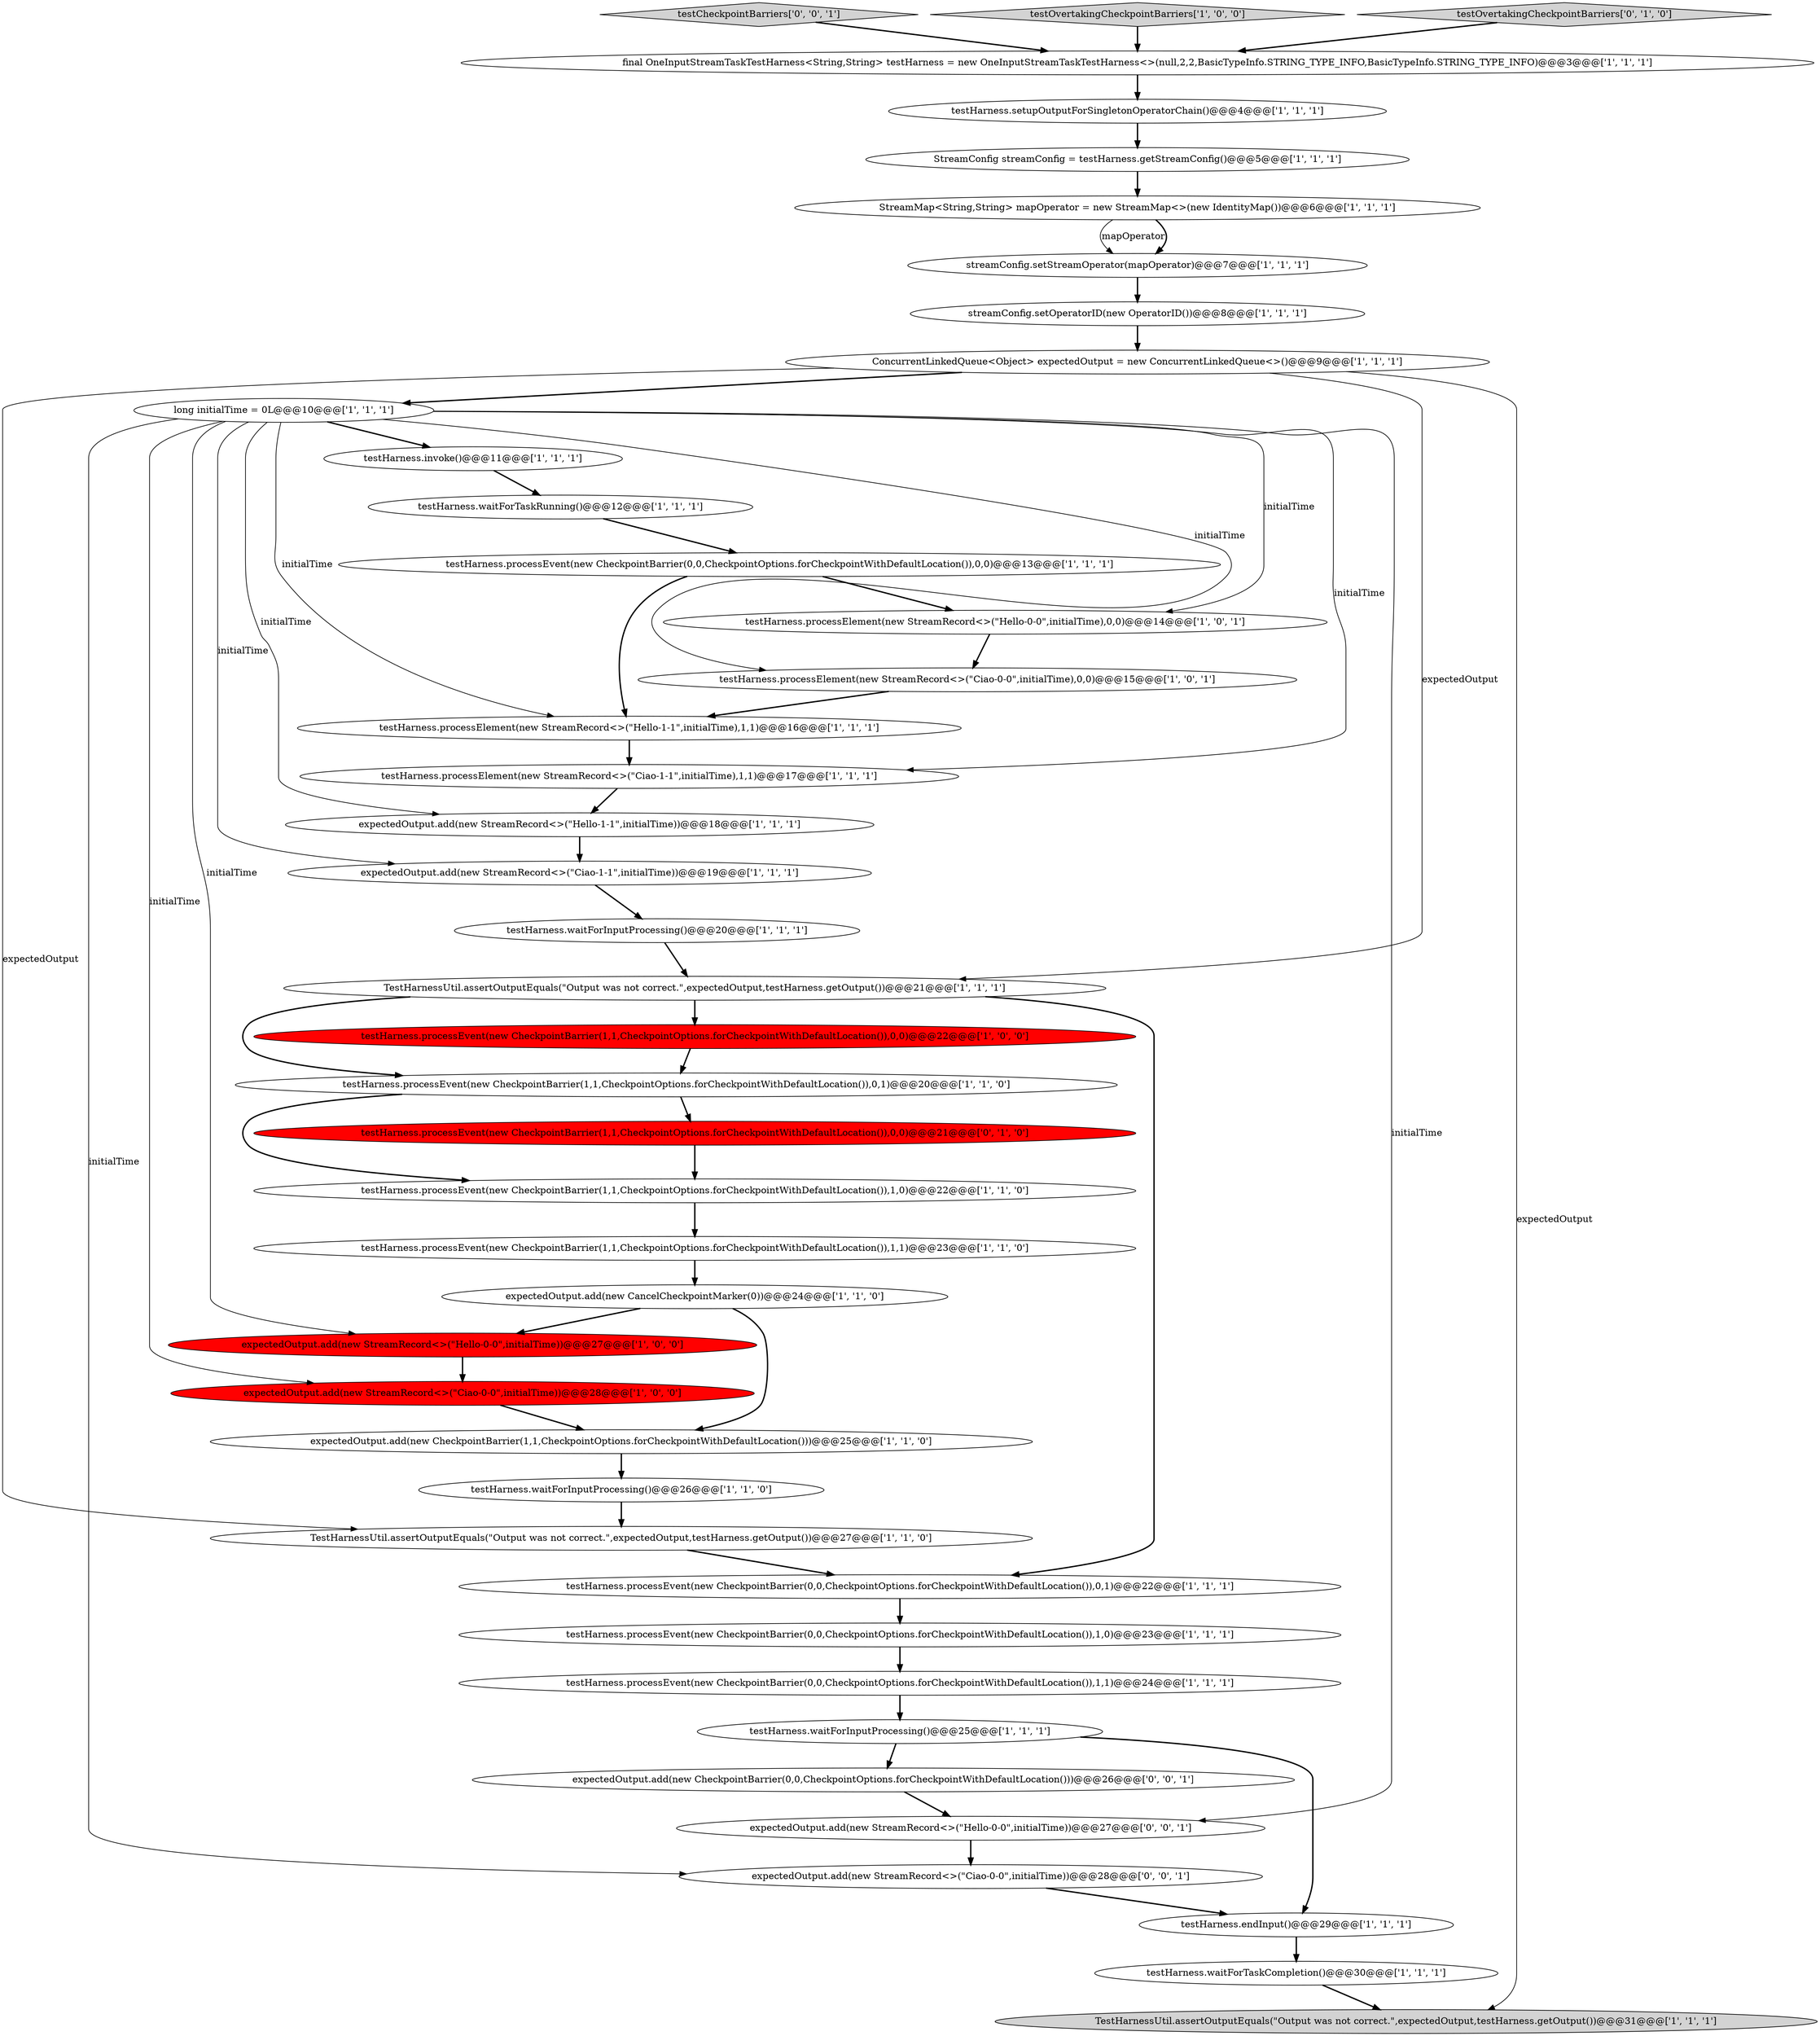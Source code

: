 digraph {
42 [style = filled, label = "expectedOutput.add(new StreamRecord<>(\"Ciao-0-0\",initialTime))@@@28@@@['0', '0', '1']", fillcolor = white, shape = ellipse image = "AAA0AAABBB3BBB"];
40 [style = filled, label = "expectedOutput.add(new StreamRecord<>(\"Hello-0-0\",initialTime))@@@27@@@['0', '0', '1']", fillcolor = white, shape = ellipse image = "AAA0AAABBB3BBB"];
13 [style = filled, label = "expectedOutput.add(new StreamRecord<>(\"Hello-1-1\",initialTime))@@@18@@@['1', '1', '1']", fillcolor = white, shape = ellipse image = "AAA0AAABBB1BBB"];
31 [style = filled, label = "testHarness.processEvent(new CheckpointBarrier(1,1,CheckpointOptions.forCheckpointWithDefaultLocation()),1,1)@@@23@@@['1', '1', '0']", fillcolor = white, shape = ellipse image = "AAA0AAABBB1BBB"];
28 [style = filled, label = "testHarness.waitForInputProcessing()@@@20@@@['1', '1', '1']", fillcolor = white, shape = ellipse image = "AAA0AAABBB1BBB"];
8 [style = filled, label = "testHarness.endInput()@@@29@@@['1', '1', '1']", fillcolor = white, shape = ellipse image = "AAA0AAABBB1BBB"];
16 [style = filled, label = "testHarness.waitForInputProcessing()@@@25@@@['1', '1', '1']", fillcolor = white, shape = ellipse image = "AAA0AAABBB1BBB"];
12 [style = filled, label = "expectedOutput.add(new CheckpointBarrier(1,1,CheckpointOptions.forCheckpointWithDefaultLocation()))@@@25@@@['1', '1', '0']", fillcolor = white, shape = ellipse image = "AAA0AAABBB1BBB"];
29 [style = filled, label = "testHarness.processEvent(new CheckpointBarrier(1,1,CheckpointOptions.forCheckpointWithDefaultLocation()),1,0)@@@22@@@['1', '1', '0']", fillcolor = white, shape = ellipse image = "AAA0AAABBB1BBB"];
34 [style = filled, label = "TestHarnessUtil.assertOutputEquals(\"Output was not correct.\",expectedOutput,testHarness.getOutput())@@@27@@@['1', '1', '0']", fillcolor = white, shape = ellipse image = "AAA0AAABBB1BBB"];
11 [style = filled, label = "testHarness.waitForTaskCompletion()@@@30@@@['1', '1', '1']", fillcolor = white, shape = ellipse image = "AAA0AAABBB1BBB"];
26 [style = filled, label = "testHarness.processElement(new StreamRecord<>(\"Hello-0-0\",initialTime),0,0)@@@14@@@['1', '0', '1']", fillcolor = white, shape = ellipse image = "AAA0AAABBB1BBB"];
35 [style = filled, label = "testHarness.processElement(new StreamRecord<>(\"Ciao-0-0\",initialTime),0,0)@@@15@@@['1', '0', '1']", fillcolor = white, shape = ellipse image = "AAA0AAABBB1BBB"];
0 [style = filled, label = "testHarness.invoke()@@@11@@@['1', '1', '1']", fillcolor = white, shape = ellipse image = "AAA0AAABBB1BBB"];
39 [style = filled, label = "expectedOutput.add(new CheckpointBarrier(0,0,CheckpointOptions.forCheckpointWithDefaultLocation()))@@@26@@@['0', '0', '1']", fillcolor = white, shape = ellipse image = "AAA0AAABBB3BBB"];
15 [style = filled, label = "ConcurrentLinkedQueue<Object> expectedOutput = new ConcurrentLinkedQueue<>()@@@9@@@['1', '1', '1']", fillcolor = white, shape = ellipse image = "AAA0AAABBB1BBB"];
20 [style = filled, label = "testHarness.waitForTaskRunning()@@@12@@@['1', '1', '1']", fillcolor = white, shape = ellipse image = "AAA0AAABBB1BBB"];
21 [style = filled, label = "testHarness.processEvent(new CheckpointBarrier(1,1,CheckpointOptions.forCheckpointWithDefaultLocation()),0,1)@@@20@@@['1', '1', '0']", fillcolor = white, shape = ellipse image = "AAA0AAABBB1BBB"];
14 [style = filled, label = "streamConfig.setStreamOperator(mapOperator)@@@7@@@['1', '1', '1']", fillcolor = white, shape = ellipse image = "AAA0AAABBB1BBB"];
30 [style = filled, label = "testHarness.processEvent(new CheckpointBarrier(1,1,CheckpointOptions.forCheckpointWithDefaultLocation()),0,0)@@@22@@@['1', '0', '0']", fillcolor = red, shape = ellipse image = "AAA1AAABBB1BBB"];
6 [style = filled, label = "long initialTime = 0L@@@10@@@['1', '1', '1']", fillcolor = white, shape = ellipse image = "AAA0AAABBB1BBB"];
1 [style = filled, label = "TestHarnessUtil.assertOutputEquals(\"Output was not correct.\",expectedOutput,testHarness.getOutput())@@@31@@@['1', '1', '1']", fillcolor = lightgray, shape = ellipse image = "AAA0AAABBB1BBB"];
37 [style = filled, label = "testHarness.processEvent(new CheckpointBarrier(1,1,CheckpointOptions.forCheckpointWithDefaultLocation()),0,0)@@@21@@@['0', '1', '0']", fillcolor = red, shape = ellipse image = "AAA1AAABBB2BBB"];
7 [style = filled, label = "testHarness.processEvent(new CheckpointBarrier(0,0,CheckpointOptions.forCheckpointWithDefaultLocation()),0,1)@@@22@@@['1', '1', '1']", fillcolor = white, shape = ellipse image = "AAA0AAABBB1BBB"];
9 [style = filled, label = "testHarness.processElement(new StreamRecord<>(\"Ciao-1-1\",initialTime),1,1)@@@17@@@['1', '1', '1']", fillcolor = white, shape = ellipse image = "AAA0AAABBB1BBB"];
22 [style = filled, label = "StreamConfig streamConfig = testHarness.getStreamConfig()@@@5@@@['1', '1', '1']", fillcolor = white, shape = ellipse image = "AAA0AAABBB1BBB"];
5 [style = filled, label = "StreamMap<String,String> mapOperator = new StreamMap<>(new IdentityMap())@@@6@@@['1', '1', '1']", fillcolor = white, shape = ellipse image = "AAA0AAABBB1BBB"];
33 [style = filled, label = "final OneInputStreamTaskTestHarness<String,String> testHarness = new OneInputStreamTaskTestHarness<>(null,2,2,BasicTypeInfo.STRING_TYPE_INFO,BasicTypeInfo.STRING_TYPE_INFO)@@@3@@@['1', '1', '1']", fillcolor = white, shape = ellipse image = "AAA0AAABBB1BBB"];
32 [style = filled, label = "testHarness.processEvent(new CheckpointBarrier(0,0,CheckpointOptions.forCheckpointWithDefaultLocation()),1,1)@@@24@@@['1', '1', '1']", fillcolor = white, shape = ellipse image = "AAA0AAABBB1BBB"];
27 [style = filled, label = "expectedOutput.add(new CancelCheckpointMarker(0))@@@24@@@['1', '1', '0']", fillcolor = white, shape = ellipse image = "AAA0AAABBB1BBB"];
41 [style = filled, label = "testCheckpointBarriers['0', '0', '1']", fillcolor = lightgray, shape = diamond image = "AAA0AAABBB3BBB"];
23 [style = filled, label = "testOvertakingCheckpointBarriers['1', '0', '0']", fillcolor = lightgray, shape = diamond image = "AAA0AAABBB1BBB"];
24 [style = filled, label = "expectedOutput.add(new StreamRecord<>(\"Hello-0-0\",initialTime))@@@27@@@['1', '0', '0']", fillcolor = red, shape = ellipse image = "AAA1AAABBB1BBB"];
18 [style = filled, label = "testHarness.processElement(new StreamRecord<>(\"Hello-1-1\",initialTime),1,1)@@@16@@@['1', '1', '1']", fillcolor = white, shape = ellipse image = "AAA0AAABBB1BBB"];
38 [style = filled, label = "testOvertakingCheckpointBarriers['0', '1', '0']", fillcolor = lightgray, shape = diamond image = "AAA0AAABBB2BBB"];
3 [style = filled, label = "TestHarnessUtil.assertOutputEquals(\"Output was not correct.\",expectedOutput,testHarness.getOutput())@@@21@@@['1', '1', '1']", fillcolor = white, shape = ellipse image = "AAA0AAABBB1BBB"];
10 [style = filled, label = "testHarness.processEvent(new CheckpointBarrier(0,0,CheckpointOptions.forCheckpointWithDefaultLocation()),0,0)@@@13@@@['1', '1', '1']", fillcolor = white, shape = ellipse image = "AAA0AAABBB1BBB"];
19 [style = filled, label = "expectedOutput.add(new StreamRecord<>(\"Ciao-1-1\",initialTime))@@@19@@@['1', '1', '1']", fillcolor = white, shape = ellipse image = "AAA0AAABBB1BBB"];
17 [style = filled, label = "testHarness.waitForInputProcessing()@@@26@@@['1', '1', '0']", fillcolor = white, shape = ellipse image = "AAA0AAABBB1BBB"];
25 [style = filled, label = "testHarness.setupOutputForSingletonOperatorChain()@@@4@@@['1', '1', '1']", fillcolor = white, shape = ellipse image = "AAA0AAABBB1BBB"];
36 [style = filled, label = "streamConfig.setOperatorID(new OperatorID())@@@8@@@['1', '1', '1']", fillcolor = white, shape = ellipse image = "AAA0AAABBB1BBB"];
4 [style = filled, label = "testHarness.processEvent(new CheckpointBarrier(0,0,CheckpointOptions.forCheckpointWithDefaultLocation()),1,0)@@@23@@@['1', '1', '1']", fillcolor = white, shape = ellipse image = "AAA0AAABBB1BBB"];
2 [style = filled, label = "expectedOutput.add(new StreamRecord<>(\"Ciao-0-0\",initialTime))@@@28@@@['1', '0', '0']", fillcolor = red, shape = ellipse image = "AAA1AAABBB1BBB"];
10->18 [style = bold, label=""];
6->18 [style = solid, label="initialTime"];
15->1 [style = solid, label="expectedOutput"];
35->18 [style = bold, label=""];
24->2 [style = bold, label=""];
25->22 [style = bold, label=""];
16->8 [style = bold, label=""];
27->12 [style = bold, label=""];
11->1 [style = bold, label=""];
6->2 [style = solid, label="initialTime"];
29->31 [style = bold, label=""];
42->8 [style = bold, label=""];
36->15 [style = bold, label=""];
12->17 [style = bold, label=""];
5->14 [style = solid, label="mapOperator"];
6->9 [style = solid, label="initialTime"];
37->29 [style = bold, label=""];
34->7 [style = bold, label=""];
15->6 [style = bold, label=""];
6->0 [style = bold, label=""];
10->26 [style = bold, label=""];
7->4 [style = bold, label=""];
5->14 [style = bold, label=""];
32->16 [style = bold, label=""];
22->5 [style = bold, label=""];
6->24 [style = solid, label="initialTime"];
2->12 [style = bold, label=""];
20->10 [style = bold, label=""];
6->42 [style = solid, label="initialTime"];
17->34 [style = bold, label=""];
13->19 [style = bold, label=""];
30->21 [style = bold, label=""];
21->37 [style = bold, label=""];
21->29 [style = bold, label=""];
23->33 [style = bold, label=""];
15->34 [style = solid, label="expectedOutput"];
6->13 [style = solid, label="initialTime"];
31->27 [style = bold, label=""];
3->7 [style = bold, label=""];
33->25 [style = bold, label=""];
39->40 [style = bold, label=""];
6->40 [style = solid, label="initialTime"];
26->35 [style = bold, label=""];
6->35 [style = solid, label="initialTime"];
18->9 [style = bold, label=""];
3->21 [style = bold, label=""];
0->20 [style = bold, label=""];
27->24 [style = bold, label=""];
16->39 [style = bold, label=""];
28->3 [style = bold, label=""];
19->28 [style = bold, label=""];
41->33 [style = bold, label=""];
38->33 [style = bold, label=""];
3->30 [style = bold, label=""];
8->11 [style = bold, label=""];
40->42 [style = bold, label=""];
6->19 [style = solid, label="initialTime"];
4->32 [style = bold, label=""];
6->26 [style = solid, label="initialTime"];
9->13 [style = bold, label=""];
15->3 [style = solid, label="expectedOutput"];
14->36 [style = bold, label=""];
}
